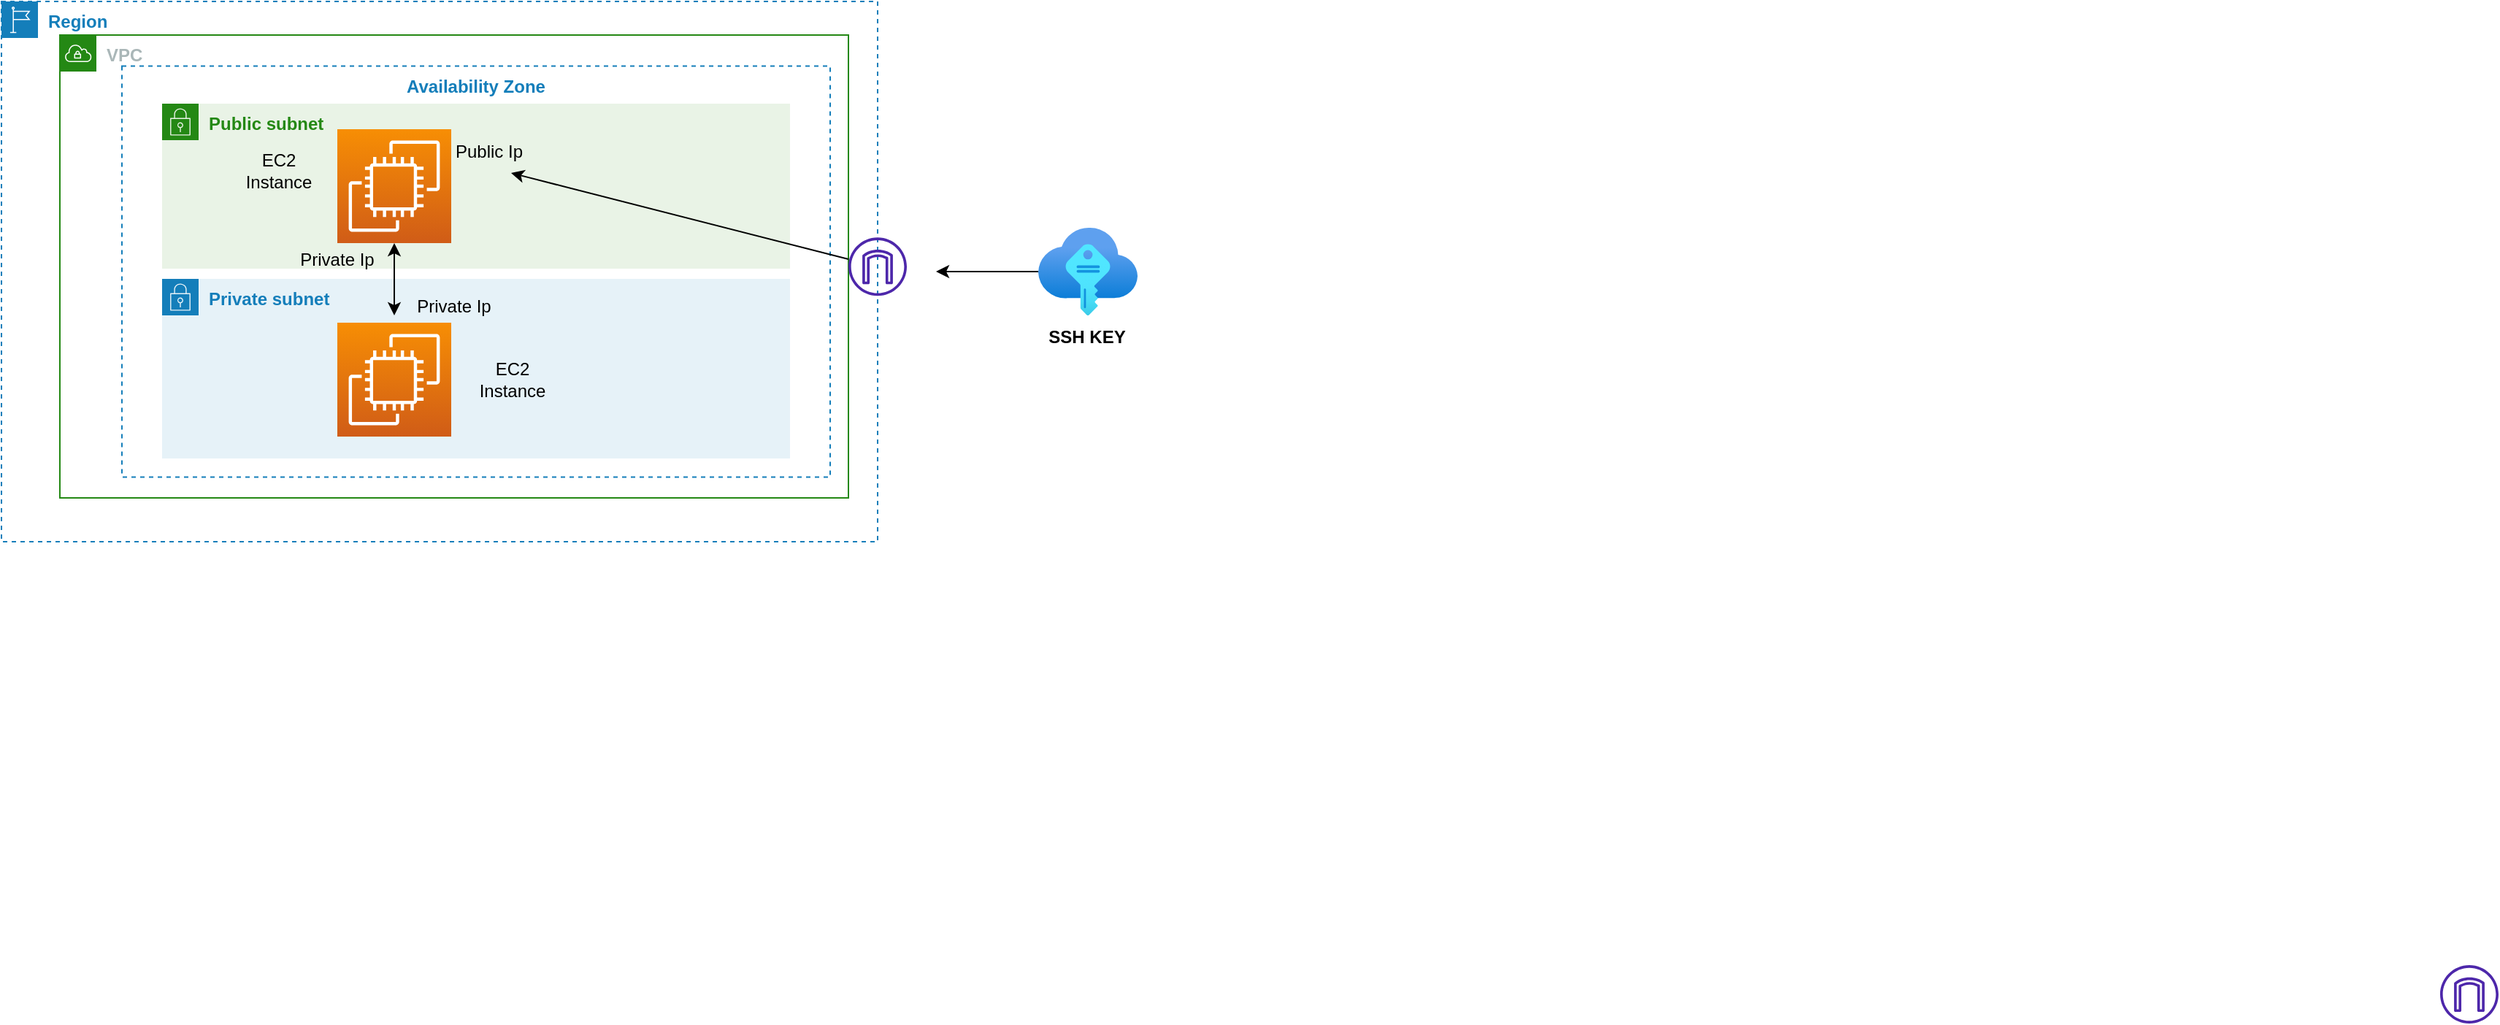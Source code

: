 <mxfile version="16.5.1" type="device"><diagram id="4CcJVI3Wq-6EryoVYMdI" name="Page-1"><mxGraphModel dx="1422" dy="857" grid="1" gridSize="10" guides="1" tooltips="1" connect="1" arrows="1" fold="1" page="1" pageScale="1" pageWidth="850" pageHeight="1100" math="0" shadow="0"><root><mxCell id="0"/><mxCell id="1" parent="0"/><mxCell id="SyuzGGDLogdXl8Ki59T3-17" value="" style="sketch=0;outlineConnect=0;fontColor=#232F3E;gradientColor=none;fillColor=#4D27AA;strokeColor=none;dashed=0;verticalLabelPosition=bottom;verticalAlign=top;align=center;html=1;fontSize=12;fontStyle=0;aspect=fixed;pointerEvents=1;shape=mxgraph.aws4.internet_gateway;fontFamily=Helvetica;" vertex="1" parent="1"><mxGeometry x="1700" y="750" width="40" height="40" as="geometry"/></mxCell><mxCell id="SyuzGGDLogdXl8Ki59T3-38" value="" style="group" vertex="1" connectable="0" parent="1"><mxGeometry x="30" y="90" width="778" height="370" as="geometry"/></mxCell><mxCell id="SyuzGGDLogdXl8Ki59T3-19" value="" style="aspect=fixed;html=1;points=[];align=center;image;fontSize=12;image=img/lib/azure2/other/SSH_Keys.svg;fontFamily=Helvetica;" vertex="1" parent="SyuzGGDLogdXl8Ki59T3-38"><mxGeometry x="710" y="155" width="68" height="60" as="geometry"/></mxCell><mxCell id="SyuzGGDLogdXl8Ki59T3-21" value="SSH KEY" style="text;html=1;align=center;verticalAlign=middle;resizable=0;points=[];autosize=1;strokeColor=none;fillColor=none;fontFamily=Helvetica;fontStyle=1" vertex="1" parent="SyuzGGDLogdXl8Ki59T3-38"><mxGeometry x="708" y="220" width="70" height="20" as="geometry"/></mxCell><mxCell id="SyuzGGDLogdXl8Ki59T3-1" value="&lt;b&gt;Region&lt;/b&gt;" style="points=[[0,0],[0.25,0],[0.5,0],[0.75,0],[1,0],[1,0.25],[1,0.5],[1,0.75],[1,1],[0.75,1],[0.5,1],[0.25,1],[0,1],[0,0.75],[0,0.5],[0,0.25]];outlineConnect=0;gradientColor=none;html=1;whiteSpace=wrap;fontSize=12;fontStyle=0;container=0;pointerEvents=0;collapsible=0;recursiveResize=0;shape=mxgraph.aws4.group;grIcon=mxgraph.aws4.group_region;strokeColor=#147EBA;fillColor=none;verticalAlign=top;align=left;spacingLeft=30;fontColor=#147EBA;dashed=1;" vertex="1" parent="SyuzGGDLogdXl8Ki59T3-38"><mxGeometry width="600" height="370" as="geometry"/></mxCell><mxCell id="SyuzGGDLogdXl8Ki59T3-15" value="&lt;b&gt;Private subnet&lt;/b&gt;" style="points=[[0,0],[0.25,0],[0.5,0],[0.75,0],[1,0],[1,0.25],[1,0.5],[1,0.75],[1,1],[0.75,1],[0.5,1],[0.25,1],[0,1],[0,0.75],[0,0.5],[0,0.25]];outlineConnect=0;gradientColor=none;html=1;whiteSpace=wrap;fontSize=12;fontStyle=0;container=0;pointerEvents=0;collapsible=0;recursiveResize=0;shape=mxgraph.aws4.group;grIcon=mxgraph.aws4.group_security_group;grStroke=0;strokeColor=#147EBA;fillColor=#E6F2F8;verticalAlign=top;align=left;spacingLeft=30;fontColor=#147EBA;dashed=0;" vertex="1" parent="SyuzGGDLogdXl8Ki59T3-38"><mxGeometry x="110" y="190" width="430" height="123" as="geometry"/></mxCell><mxCell id="SyuzGGDLogdXl8Ki59T3-2" value="&lt;b&gt;VPC&lt;/b&gt;" style="points=[[0,0],[0.25,0],[0.5,0],[0.75,0],[1,0],[1,0.25],[1,0.5],[1,0.75],[1,1],[0.75,1],[0.5,1],[0.25,1],[0,1],[0,0.75],[0,0.5],[0,0.25]];outlineConnect=0;gradientColor=none;html=1;whiteSpace=wrap;fontSize=12;fontStyle=0;container=0;pointerEvents=0;collapsible=0;recursiveResize=0;shape=mxgraph.aws4.group;grIcon=mxgraph.aws4.group_vpc;strokeColor=#248814;fillColor=none;verticalAlign=top;align=left;spacingLeft=30;fontColor=#AAB7B8;dashed=0;" vertex="1" parent="SyuzGGDLogdXl8Ki59T3-38"><mxGeometry x="40" y="23" width="540" height="317" as="geometry"/></mxCell><mxCell id="SyuzGGDLogdXl8Ki59T3-14" value="&lt;b&gt;Public subnet&lt;/b&gt;" style="points=[[0,0],[0.25,0],[0.5,0],[0.75,0],[1,0],[1,0.25],[1,0.5],[1,0.75],[1,1],[0.75,1],[0.5,1],[0.25,1],[0,1],[0,0.75],[0,0.5],[0,0.25]];outlineConnect=0;gradientColor=none;html=1;whiteSpace=wrap;fontSize=12;fontStyle=0;container=0;pointerEvents=0;collapsible=0;recursiveResize=0;shape=mxgraph.aws4.group;grIcon=mxgraph.aws4.group_security_group;grStroke=0;strokeColor=#248814;fillColor=#E9F3E6;verticalAlign=top;align=left;spacingLeft=30;fontColor=#248814;dashed=0;" vertex="1" parent="SyuzGGDLogdXl8Ki59T3-38"><mxGeometry x="110" y="70" width="430" height="113" as="geometry"/></mxCell><mxCell id="SyuzGGDLogdXl8Ki59T3-18" value="" style="sketch=0;outlineConnect=0;fontColor=#232F3E;gradientColor=none;fillColor=#4D27AA;strokeColor=none;dashed=0;verticalLabelPosition=bottom;verticalAlign=top;align=center;html=1;fontSize=12;fontStyle=0;aspect=fixed;pointerEvents=1;shape=mxgraph.aws4.internet_gateway;fontFamily=Helvetica;" vertex="1" parent="SyuzGGDLogdXl8Ki59T3-38"><mxGeometry x="580" y="161.62" width="40" height="40" as="geometry"/></mxCell><mxCell id="SyuzGGDLogdXl8Ki59T3-20" style="edgeStyle=orthogonalEdgeStyle;rounded=0;orthogonalLoop=1;jettySize=auto;html=1;fontFamily=Helvetica;" edge="1" parent="SyuzGGDLogdXl8Ki59T3-38" source="SyuzGGDLogdXl8Ki59T3-19"><mxGeometry relative="1" as="geometry"><mxPoint x="640" y="185" as="targetPoint"/></mxGeometry></mxCell><mxCell id="SyuzGGDLogdXl8Ki59T3-7" value="Availability Zone" style="fillColor=none;strokeColor=#147EBA;dashed=1;verticalAlign=top;fontStyle=1;fontColor=#147EBA;" vertex="1" parent="SyuzGGDLogdXl8Ki59T3-38"><mxGeometry x="82.5" y="44.25" width="485" height="281.5" as="geometry"/></mxCell><mxCell id="SyuzGGDLogdXl8Ki59T3-25" value="" style="sketch=0;points=[[0,0,0],[0.25,0,0],[0.5,0,0],[0.75,0,0],[1,0,0],[0,1,0],[0.25,1,0],[0.5,1,0],[0.75,1,0],[1,1,0],[0,0.25,0],[0,0.5,0],[0,0.75,0],[1,0.25,0],[1,0.5,0],[1,0.75,0]];outlineConnect=0;fontColor=#232F3E;gradientColor=#F78E04;gradientDirection=north;fillColor=#D05C17;strokeColor=#ffffff;dashed=0;verticalLabelPosition=bottom;verticalAlign=top;align=center;html=1;fontSize=12;fontStyle=0;aspect=fixed;shape=mxgraph.aws4.resourceIcon;resIcon=mxgraph.aws4.ec2;fontFamily=Helvetica;" vertex="1" parent="SyuzGGDLogdXl8Ki59T3-38"><mxGeometry x="230" y="87.5" width="78" height="78" as="geometry"/></mxCell><mxCell id="SyuzGGDLogdXl8Ki59T3-26" value="" style="sketch=0;points=[[0,0,0],[0.25,0,0],[0.5,0,0],[0.75,0,0],[1,0,0],[0,1,0],[0.25,1,0],[0.5,1,0],[0.75,1,0],[1,1,0],[0,0.25,0],[0,0.5,0],[0,0.75,0],[1,0.25,0],[1,0.5,0],[1,0.75,0]];outlineConnect=0;fontColor=#232F3E;gradientColor=#F78E04;gradientDirection=north;fillColor=#D05C17;strokeColor=#ffffff;dashed=0;verticalLabelPosition=bottom;verticalAlign=top;align=center;html=1;fontSize=12;fontStyle=0;aspect=fixed;shape=mxgraph.aws4.resourceIcon;resIcon=mxgraph.aws4.ec2;fontFamily=Helvetica;" vertex="1" parent="SyuzGGDLogdXl8Ki59T3-38"><mxGeometry x="230" y="220" width="78" height="78" as="geometry"/></mxCell><mxCell id="SyuzGGDLogdXl8Ki59T3-28" value="Private Ip" style="text;html=1;strokeColor=none;fillColor=none;align=center;verticalAlign=middle;whiteSpace=wrap;rounded=0;fontFamily=Helvetica;" vertex="1" parent="SyuzGGDLogdXl8Ki59T3-38"><mxGeometry x="200" y="161.62" width="60" height="30" as="geometry"/></mxCell><mxCell id="SyuzGGDLogdXl8Ki59T3-29" value="Public Ip" style="text;html=1;strokeColor=none;fillColor=none;align=center;verticalAlign=middle;whiteSpace=wrap;rounded=0;fontFamily=Helvetica;" vertex="1" parent="SyuzGGDLogdXl8Ki59T3-38"><mxGeometry x="304" y="87.5" width="60" height="30" as="geometry"/></mxCell><mxCell id="SyuzGGDLogdXl8Ki59T3-32" value="" style="endArrow=classic;html=1;rounded=0;fontFamily=Helvetica;entryX=0.75;entryY=1;entryDx=0;entryDy=0;" edge="1" parent="SyuzGGDLogdXl8Ki59T3-38" source="SyuzGGDLogdXl8Ki59T3-18" target="SyuzGGDLogdXl8Ki59T3-29"><mxGeometry width="50" height="50" relative="1" as="geometry"><mxPoint x="430" y="155" as="sourcePoint"/><mxPoint x="480" y="105" as="targetPoint"/></mxGeometry></mxCell><mxCell id="SyuzGGDLogdXl8Ki59T3-33" value="EC2 Instance" style="text;html=1;strokeColor=none;fillColor=none;align=center;verticalAlign=middle;whiteSpace=wrap;rounded=0;fontFamily=Helvetica;" vertex="1" parent="SyuzGGDLogdXl8Ki59T3-38"><mxGeometry x="320" y="244" width="60" height="30" as="geometry"/></mxCell><mxCell id="SyuzGGDLogdXl8Ki59T3-34" value="EC2 Instance" style="text;html=1;strokeColor=none;fillColor=none;align=center;verticalAlign=middle;whiteSpace=wrap;rounded=0;fontFamily=Helvetica;" vertex="1" parent="SyuzGGDLogdXl8Ki59T3-38"><mxGeometry x="160" y="100" width="60" height="31.62" as="geometry"/></mxCell><mxCell id="SyuzGGDLogdXl8Ki59T3-35" value="" style="endArrow=classic;startArrow=classic;html=1;rounded=0;fontFamily=Helvetica;entryX=0.5;entryY=1;entryDx=0;entryDy=0;entryPerimeter=0;" edge="1" parent="SyuzGGDLogdXl8Ki59T3-38" target="SyuzGGDLogdXl8Ki59T3-25"><mxGeometry width="50" height="50" relative="1" as="geometry"><mxPoint x="269" y="215" as="sourcePoint"/><mxPoint x="300" y="190" as="targetPoint"/><Array as="points"/></mxGeometry></mxCell><mxCell id="SyuzGGDLogdXl8Ki59T3-37" value="Private Ip" style="text;html=1;strokeColor=none;fillColor=none;align=center;verticalAlign=middle;whiteSpace=wrap;rounded=0;fontFamily=Helvetica;" vertex="1" parent="SyuzGGDLogdXl8Ki59T3-38"><mxGeometry x="280" y="190" width="60" height="38.38" as="geometry"/></mxCell></root></mxGraphModel></diagram></mxfile>